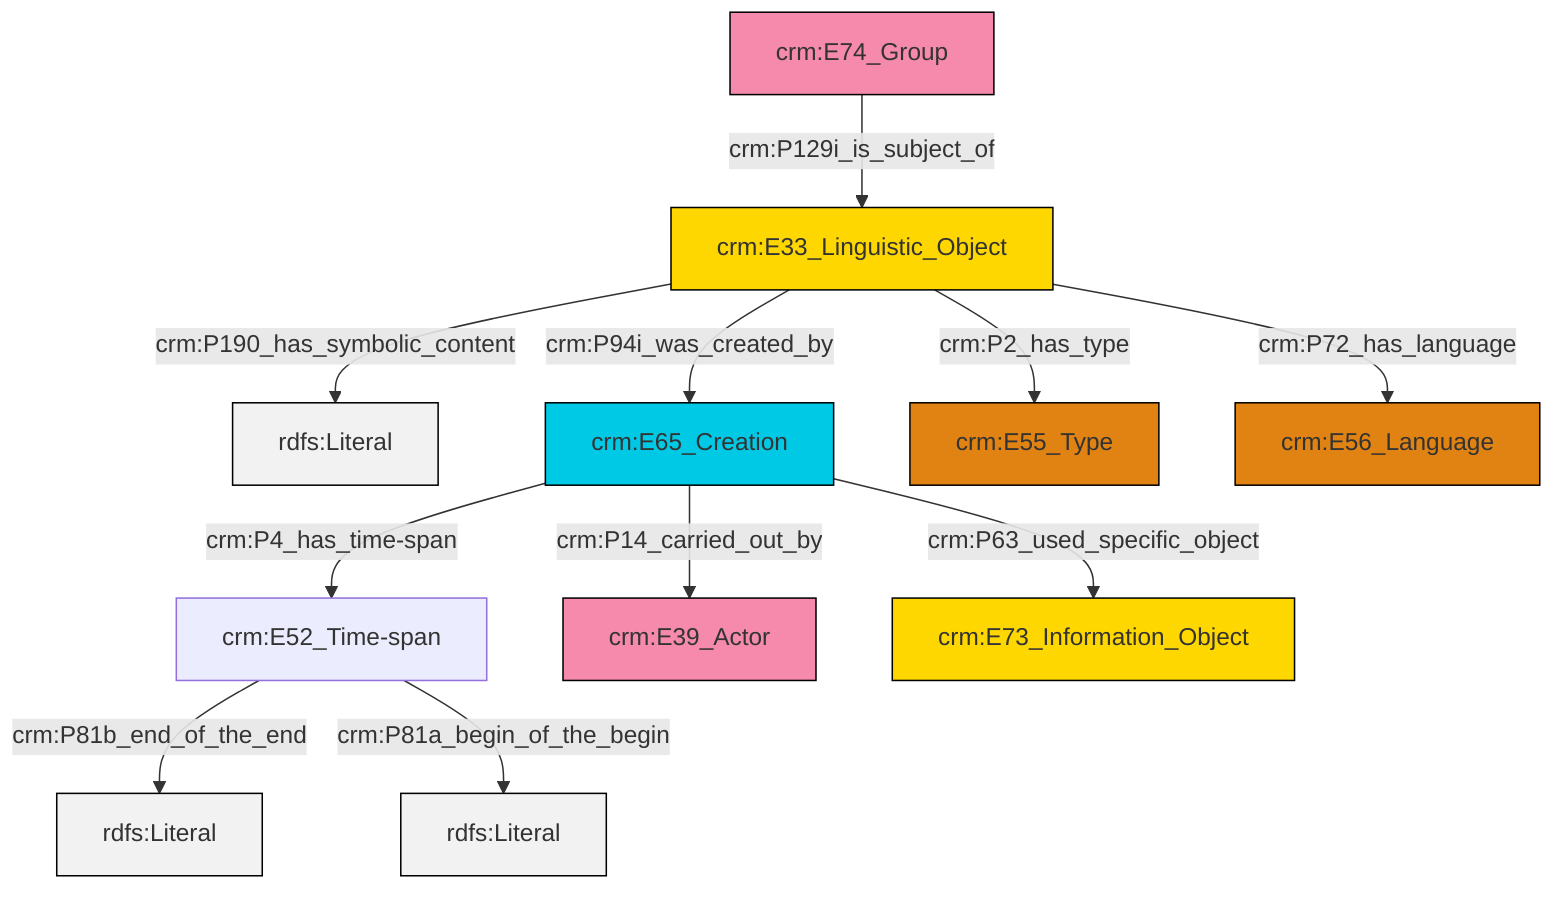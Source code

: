 graph TD
classDef Literal fill:#f2f2f2,stroke:#000000;
classDef CRM_Entity fill:#FFFFFF,stroke:#000000;
classDef Temporal_Entity fill:#00C9E6, stroke:#000000;
classDef Type fill:#E18312, stroke:#000000;
classDef Time-Span fill:#2C9C91, stroke:#000000;
classDef Appellation fill:#FFEB7F, stroke:#000000;
classDef Place fill:#008836, stroke:#000000;
classDef Persistent_Item fill:#B266B2, stroke:#000000;
classDef Conceptual_Object fill:#FFD700, stroke:#000000;
classDef Physical_Thing fill:#D2B48C, stroke:#000000;
classDef Actor fill:#f58aad, stroke:#000000;
classDef PC_Classes fill:#4ce600, stroke:#000000;
classDef Multi fill:#cccccc,stroke:#000000;

0["crm:E52_Time-span"]:::Default -->|crm:P81b_end_of_the_end| 1[rdfs:Literal]:::Literal
2["crm:E33_Linguistic_Object"]:::Conceptual_Object -->|crm:P190_has_symbolic_content| 3[rdfs:Literal]:::Literal
7["crm:E65_Creation"]:::Temporal_Entity -->|crm:P14_carried_out_by| 5["crm:E39_Actor"]:::Actor
2["crm:E33_Linguistic_Object"]:::Conceptual_Object -->|crm:P94i_was_created_by| 7["crm:E65_Creation"]:::Temporal_Entity
11["crm:E74_Group"]:::Actor -->|crm:P129i_is_subject_of| 2["crm:E33_Linguistic_Object"]:::Conceptual_Object
7["crm:E65_Creation"]:::Temporal_Entity -->|crm:P4_has_time-span| 0["crm:E52_Time-span"]:::Default
2["crm:E33_Linguistic_Object"]:::Conceptual_Object -->|crm:P2_has_type| 8["crm:E55_Type"]:::Type
2["crm:E33_Linguistic_Object"]:::Conceptual_Object -->|crm:P72_has_language| 14["crm:E56_Language"]:::Type
0["crm:E52_Time-span"]:::Default -->|crm:P81a_begin_of_the_begin| 16[rdfs:Literal]:::Literal
7["crm:E65_Creation"]:::Temporal_Entity -->|crm:P63_used_specific_object| 17["crm:E73_Information_Object"]:::Conceptual_Object